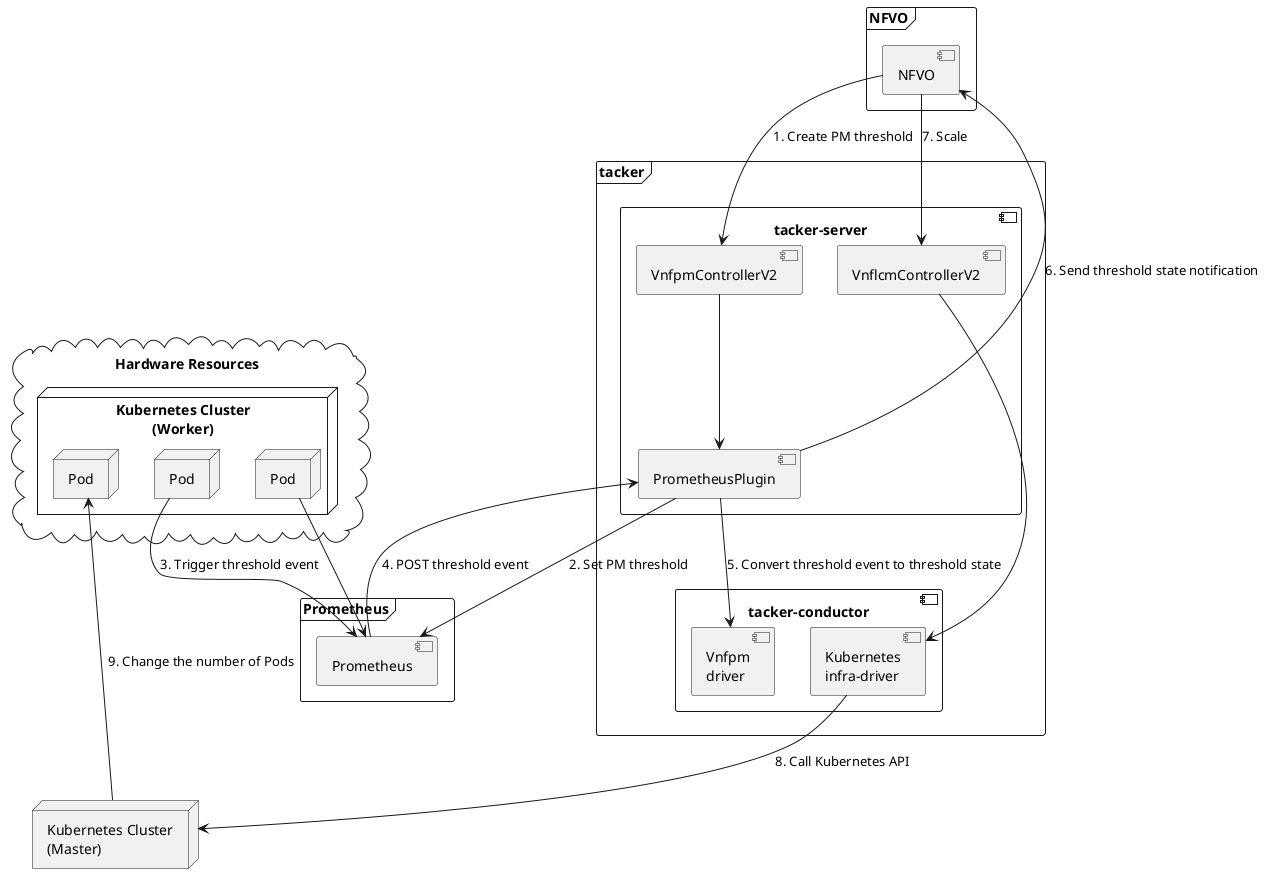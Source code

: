 @startuml

frame "Prometheus" {
    component "Prometheus" as prom
}

frame "NFVO" {
    component "NFVO" as nfvo
}

frame "tacker" {
    component "tacker-server" {
        component "VnfpmControllerV2" as pm_ctl
        component "PrometheusPlugin" as plugin
        component "VnflcmControllerV2" as lcm_ctl
    }
    component "tacker-conductor" {
        component "Vnfpm\ndriver" as pm_driver
        component "Kubernetes\ninfra-driver" as infra
    }
}

node "Kubernetes Cluster\n(Master)" as k8s_m
cloud "Hardware Resources" as hw {
    node "Kubernetes Cluster\n(Worker)" as k8s_w {
        node "Pod" as ins1
        node "Pod" as ins2
        node "Pod" as ins3
    }
}

'# Relationships
nfvo --> pm_ctl: 1. Create PM threshold
pm_ctl --> plugin
plugin --> prom: 2. Set PM threshold
ins1 --> prom: 3. Trigger threshold event
ins2 --> prom
prom --> plugin: 4. POST threshold event
plugin --> pm_driver: 5. Convert threshold event to threshold state
plugin --> nfvo: 6. Send threshold state notification
nfvo --> lcm_ctl: 7. Scale
lcm_ctl --> infra
infra --> k8s_m: 8. Call Kubernetes API
k8s_m --> ins3: 9. Change the number of Pods

@enduml
